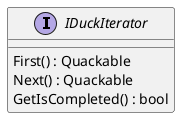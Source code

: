 @startuml
interface IDuckIterator {
    First() : Quackable
    Next() : Quackable
    GetIsCompleted() : bool
}
@enduml
